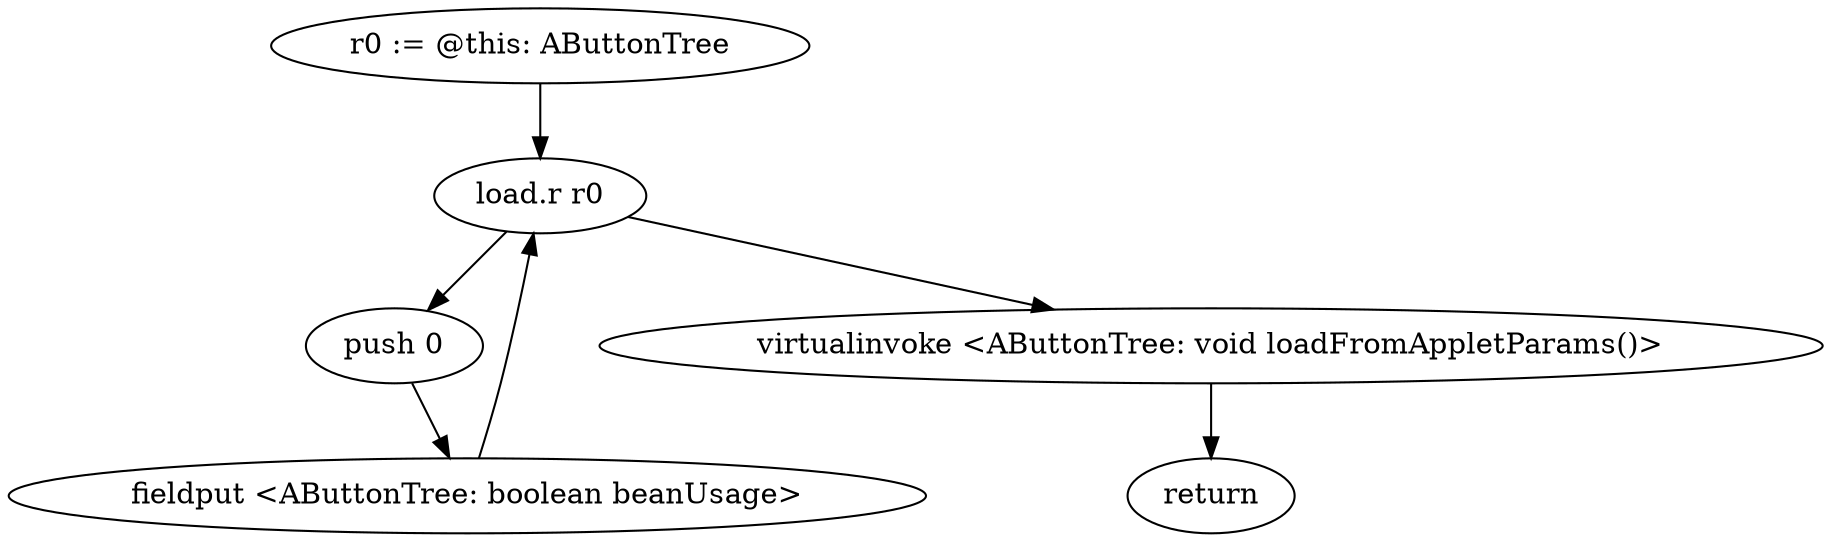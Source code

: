digraph "" {
    "r0 := @this: AButtonTree"
    "load.r r0"
    "r0 := @this: AButtonTree"->"load.r r0";
    "push 0"
    "load.r r0"->"push 0";
    "fieldput <AButtonTree: boolean beanUsage>"
    "push 0"->"fieldput <AButtonTree: boolean beanUsage>";
    "fieldput <AButtonTree: boolean beanUsage>"->"load.r r0";
    "virtualinvoke <AButtonTree: void loadFromAppletParams()>"
    "load.r r0"->"virtualinvoke <AButtonTree: void loadFromAppletParams()>";
    "return"
    "virtualinvoke <AButtonTree: void loadFromAppletParams()>"->"return";
}
